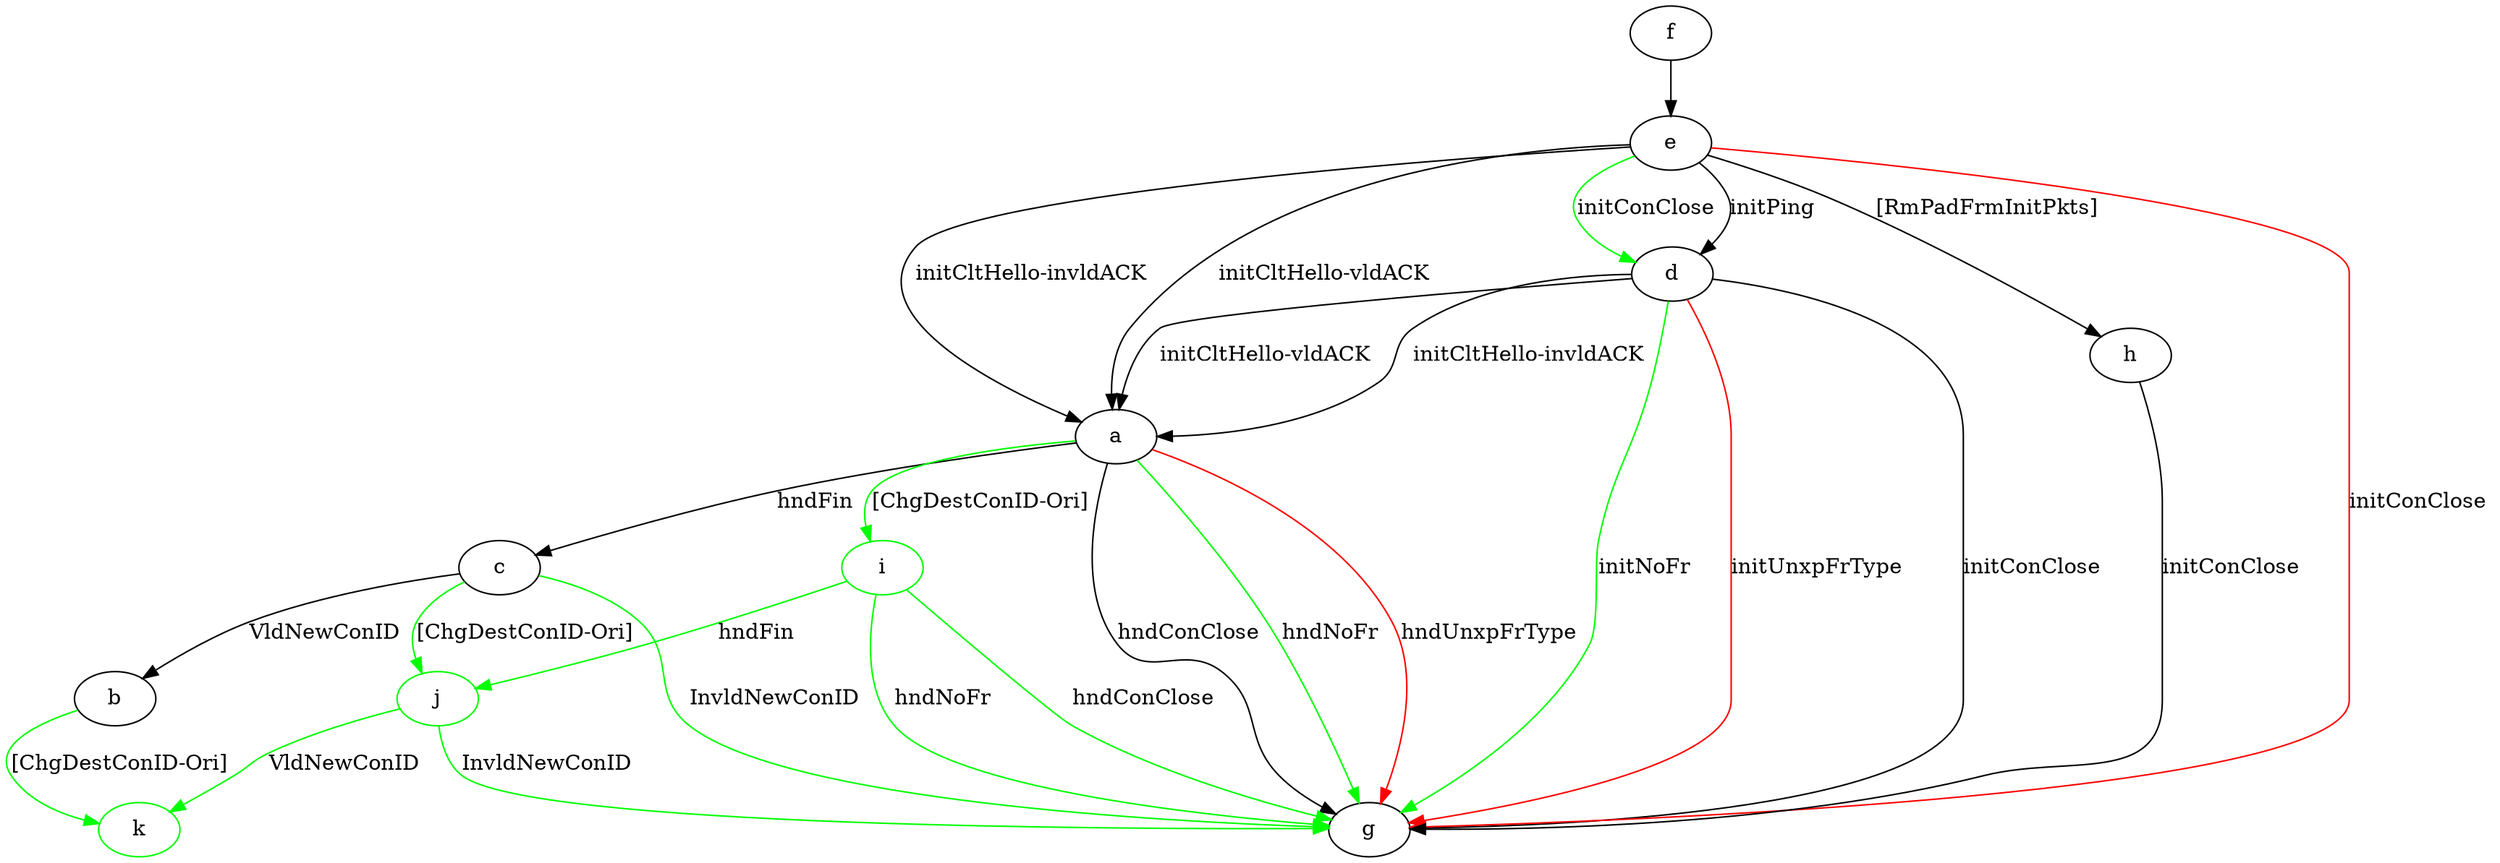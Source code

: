 digraph "" {
	a -> c	[key=0,
		label="hndFin "];
	a -> g	[key=0,
		label="hndConClose "];
	a -> g	[key=1,
		color=green,
		label="hndNoFr "];
	a -> g	[key=2,
		color=red,
		label="hndUnxpFrType "];
	i	[color=green];
	a -> i	[key=0,
		color=green,
		label="[ChgDestConID-Ori] "];
	k	[color=green];
	b -> k	[key=0,
		color=green,
		label="[ChgDestConID-Ori] "];
	c -> b	[key=0,
		label="VldNewConID "];
	c -> g	[key=0,
		color=green,
		label="InvldNewConID "];
	j	[color=green];
	c -> j	[key=0,
		color=green,
		label="[ChgDestConID-Ori] "];
	d -> a	[key=0,
		label="initCltHello-vldACK "];
	d -> a	[key=1,
		label="initCltHello-invldACK "];
	d -> g	[key=0,
		label="initConClose "];
	d -> g	[key=1,
		color=green,
		label="initNoFr "];
	d -> g	[key=2,
		color=red,
		label="initUnxpFrType "];
	e -> a	[key=0,
		label="initCltHello-vldACK "];
	e -> a	[key=1,
		label="initCltHello-invldACK "];
	e -> d	[key=0,
		label="initPing "];
	e -> d	[key=1,
		color=green,
		label="initConClose "];
	e -> g	[key=0,
		color=red,
		label="initConClose "];
	e -> h	[key=0,
		label="[RmPadFrmInitPkts] "];
	f -> e	[key=0];
	h -> g	[key=0,
		label="initConClose "];
	i -> g	[key=0,
		color=green,
		label="hndConClose "];
	i -> g	[key=1,
		color=green,
		label="hndNoFr "];
	i -> j	[key=0,
		color=green,
		label="hndFin "];
	j -> g	[key=0,
		color=green,
		label="InvldNewConID "];
	j -> k	[key=0,
		color=green,
		label="VldNewConID "];
}
